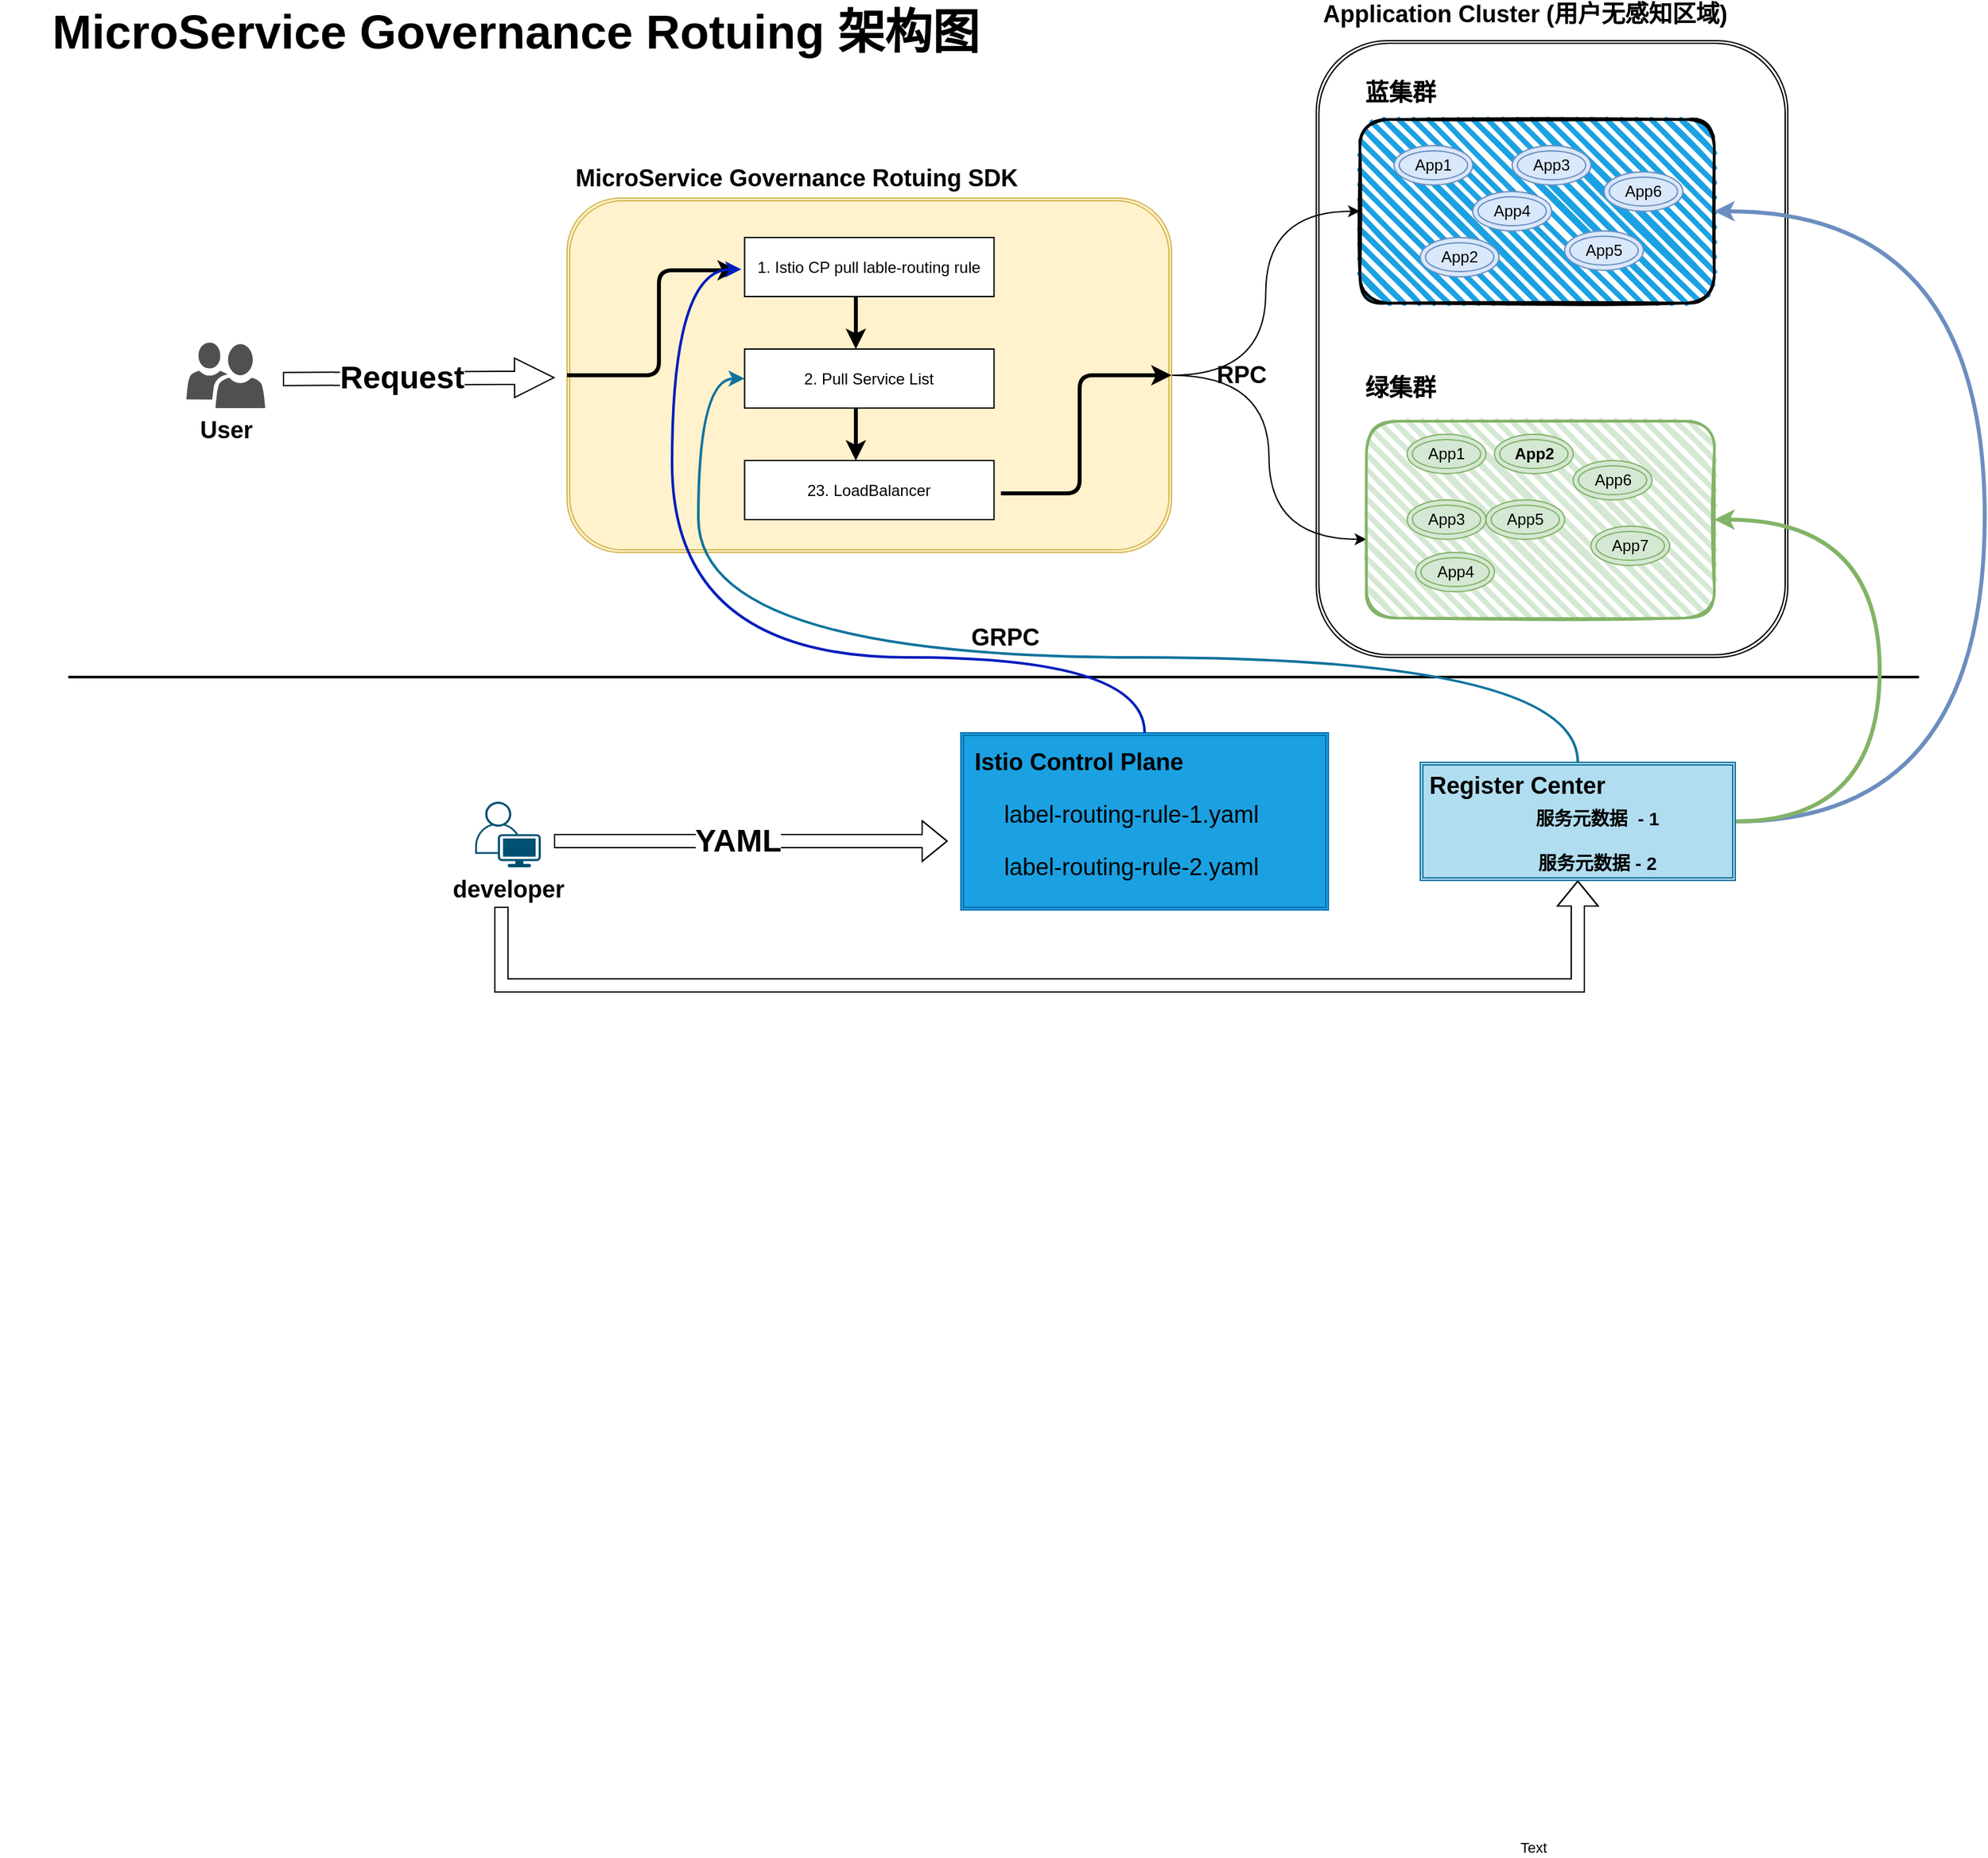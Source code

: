 <mxfile version="13.8.2" type="device"><diagram id="McwfzN62oOoHYAvzx8Jz" name="Page-1"><mxGraphModel dx="3671" dy="1496" grid="1" gridSize="3" guides="1" tooltips="1" connect="1" arrows="1" fold="1" page="1" pageScale="1" pageWidth="827" pageHeight="1169" math="0" shadow="0"><root><mxCell id="0"/><mxCell id="1" parent="0"/><mxCell id="h2ceSMv4njSmTYw_rnLs-58" value="" style="shape=ext;double=1;rounded=1;whiteSpace=wrap;html=1;" parent="1" vertex="1"><mxGeometry x="490.75" y="50" width="359.25" height="470" as="geometry"/></mxCell><mxCell id="h2ceSMv4njSmTYw_rnLs-1" value="" style="line;strokeWidth=2;html=1;" parent="1" vertex="1"><mxGeometry x="-460" y="530" width="1410" height="10" as="geometry"/></mxCell><mxCell id="h2ceSMv4njSmTYw_rnLs-25" style="edgeStyle=isometricEdgeStyle;shape=arrow;rounded=0;orthogonalLoop=1;jettySize=auto;html=1;entryX=-0.007;entryY=0.479;entryDx=0;entryDy=0;entryPerimeter=0;" parent="1" edge="1"><mxGeometry relative="1" as="geometry"><mxPoint x="-296.01" y="307.89" as="sourcePoint"/><mxPoint x="-90.0" y="306.8" as="targetPoint"/><Array as="points"><mxPoint x="-286.01" y="307.89"/></Array></mxGeometry></mxCell><mxCell id="h2ceSMv4njSmTYw_rnLs-26" value="&lt;font style=&quot;font-size: 24px&quot;&gt;&lt;b&gt;Request&lt;/b&gt;&lt;/font&gt;" style="edgeLabel;html=1;align=center;verticalAlign=middle;resizable=0;points=[];" parent="h2ceSMv4njSmTYw_rnLs-25" vertex="1" connectable="0"><mxGeometry x="-0.456" y="32" relative="1" as="geometry"><mxPoint x="17.71" as="offset"/></mxGeometry></mxCell><mxCell id="h2ceSMv4njSmTYw_rnLs-8" value="&lt;b&gt;&lt;font style=&quot;font-size: 18px&quot;&gt;User&lt;/font&gt;&lt;/b&gt;" style="pointerEvents=1;shadow=0;dashed=0;html=1;strokeColor=none;labelPosition=center;verticalLabelPosition=bottom;verticalAlign=top;align=center;fillColor=#505050;shape=mxgraph.mscae.intune.user_group" parent="1" vertex="1"><mxGeometry x="-370" y="280" width="60" height="50" as="geometry"/></mxCell><mxCell id="h2ceSMv4njSmTYw_rnLs-29" style="edgeStyle=orthogonalEdgeStyle;shape=flexArrow;rounded=0;orthogonalLoop=1;jettySize=auto;html=1;elbow=vertical;curved=1;" parent="1" edge="1"><mxGeometry relative="1" as="geometry"><mxPoint x="690" y="690" as="targetPoint"/><mxPoint x="-130" y="710" as="sourcePoint"/><Array as="points"><mxPoint x="-130" y="770"/><mxPoint x="690" y="770"/></Array></mxGeometry></mxCell><mxCell id="h2ceSMv4njSmTYw_rnLs-30" value="Text" style="edgeLabel;html=1;align=center;verticalAlign=middle;resizable=0;points=[];" parent="h2ceSMv4njSmTYw_rnLs-29" vertex="1" connectable="0"><mxGeometry x="0.763" y="-657" relative="1" as="geometry"><mxPoint as="offset"/></mxGeometry></mxCell><mxCell id="h2ceSMv4njSmTYw_rnLs-9" value="&lt;b&gt;&lt;font style=&quot;font-size: 18px&quot;&gt;developer&lt;/font&gt;&lt;/b&gt;" style="points=[[0.35,0,0],[0.98,0.51,0],[1,0.71,0],[0.67,1,0],[0,0.795,0],[0,0.65,0]];verticalLabelPosition=bottom;html=1;verticalAlign=top;aspect=fixed;align=center;pointerEvents=1;shape=mxgraph.cisco19.user;fillColor=#005073;strokeColor=none;" parent="1" vertex="1"><mxGeometry x="-150" y="630" width="50" height="50" as="geometry"/></mxCell><mxCell id="h2ceSMv4njSmTYw_rnLs-13" value="" style="edgeStyle=elbowEdgeStyle;elbow=horizontal;endArrow=classic;html=1;shape=flexArrow;" parent="1" edge="1"><mxGeometry width="50" height="50" relative="1" as="geometry"><mxPoint x="-90" y="660" as="sourcePoint"/><mxPoint x="210" y="660" as="targetPoint"/></mxGeometry></mxCell><mxCell id="h2ceSMv4njSmTYw_rnLs-14" value="&lt;font style=&quot;font-size: 24px&quot;&gt;&lt;b&gt;YAML&lt;/b&gt;&lt;/font&gt;" style="edgeLabel;html=1;align=center;verticalAlign=middle;resizable=0;points=[];" parent="h2ceSMv4njSmTYw_rnLs-13" vertex="1" connectable="0"><mxGeometry y="49" relative="1" as="geometry"><mxPoint x="-10" y="49" as="offset"/></mxGeometry></mxCell><mxCell id="h2ceSMv4njSmTYw_rnLs-15" value="" style="shape=ext;double=1;rounded=0;whiteSpace=wrap;html=1;fillColor=#1ba1e2;strokeColor=#006EAF;fontColor=#ffffff;" parent="1" vertex="1"><mxGeometry x="220" y="577.5" width="280" height="135" as="geometry"/></mxCell><mxCell id="h2ceSMv4njSmTYw_rnLs-17" value="&lt;font style=&quot;font-size: 18px&quot;&gt;&lt;b&gt;Istio Control Plane&lt;/b&gt;&lt;/font&gt;" style="text;html=1;strokeColor=none;fillColor=none;align=center;verticalAlign=middle;whiteSpace=wrap;rounded=0;" parent="1" vertex="1"><mxGeometry x="150" y="590" width="320" height="20" as="geometry"/></mxCell><mxCell id="h2ceSMv4njSmTYw_rnLs-18" value="&lt;font style=&quot;font-size: 18px&quot;&gt;label-routing-rule-1.yaml&lt;/font&gt;" style="text;html=1;strokeColor=none;fillColor=none;align=center;verticalAlign=middle;whiteSpace=wrap;rounded=0;" parent="1" vertex="1"><mxGeometry x="180" y="630" width="340" height="20" as="geometry"/></mxCell><mxCell id="h2ceSMv4njSmTYw_rnLs-19" value="&lt;font style=&quot;font-size: 18px&quot;&gt;label-routing-rule-2.yaml&lt;/font&gt;" style="text;html=1;strokeColor=none;fillColor=none;align=center;verticalAlign=middle;whiteSpace=wrap;rounded=0;" parent="1" vertex="1"><mxGeometry x="180" y="670" width="340" height="20" as="geometry"/></mxCell><mxCell id="h2ceSMv4njSmTYw_rnLs-39" style="edgeStyle=orthogonalEdgeStyle;curved=1;rounded=0;orthogonalLoop=1;jettySize=auto;html=1;entryX=0;entryY=0.5;entryDx=0;entryDy=0;exitX=1;exitY=0.5;exitDx=0;exitDy=0;" parent="1" source="h2ceSMv4njSmTYw_rnLs-21" target="h2ceSMv4njSmTYw_rnLs-27" edge="1"><mxGeometry relative="1" as="geometry"/></mxCell><mxCell id="h2ceSMv4njSmTYw_rnLs-40" style="edgeStyle=orthogonalEdgeStyle;curved=1;rounded=0;orthogonalLoop=1;jettySize=auto;html=1;exitX=1;exitY=0.5;exitDx=0;exitDy=0;entryX=0;entryY=0.6;entryDx=0;entryDy=0;entryPerimeter=0;" parent="1" source="h2ceSMv4njSmTYw_rnLs-21" target="h2ceSMv4njSmTYw_rnLs-28" edge="1"><mxGeometry relative="1" as="geometry"><mxPoint x="490" y="410" as="targetPoint"/></mxGeometry></mxCell><mxCell id="h2ceSMv4njSmTYw_rnLs-21" value="" style="shape=ext;double=1;rounded=1;whiteSpace=wrap;html=1;fillColor=#fff2cc;strokeColor=#d6b656;" parent="1" vertex="1"><mxGeometry x="-80" y="170" width="460.5" height="270" as="geometry"/></mxCell><mxCell id="h2ceSMv4njSmTYw_rnLs-22" value="&lt;font style=&quot;font-size: 18px&quot;&gt;&lt;b&gt;Application Cluster (用户无感知区域)&lt;/b&gt;&lt;/font&gt;" style="text;html=1;strokeColor=none;fillColor=none;align=center;verticalAlign=middle;whiteSpace=wrap;rounded=0;" parent="1" vertex="1"><mxGeometry x="465" y="20" width="370" height="20" as="geometry"/></mxCell><mxCell id="h2ceSMv4njSmTYw_rnLs-27" value="" style="rounded=1;whiteSpace=wrap;html=1;strokeWidth=2;fillWeight=4;hachureGap=8;hachureAngle=45;fillColor=#1ba1e2;sketch=1;" parent="1" vertex="1"><mxGeometry x="524" y="110" width="270" height="140" as="geometry"/></mxCell><mxCell id="h2ceSMv4njSmTYw_rnLs-28" value="" style="rounded=1;whiteSpace=wrap;html=1;strokeWidth=2;fillWeight=4;hachureGap=8;hachureAngle=45;fillColor=#d5e8d4;sketch=1;strokeColor=#82b366;" parent="1" vertex="1"><mxGeometry x="529" y="340" width="265" height="150" as="geometry"/></mxCell><mxCell id="h2ceSMv4njSmTYw_rnLs-68" style="edgeStyle=orthogonalEdgeStyle;curved=1;rounded=0;orthogonalLoop=1;jettySize=auto;html=1;exitX=1;exitY=0.5;exitDx=0;exitDy=0;fillColor=#dae8fc;strokeColor=#6c8ebf;strokeWidth=3;" parent="1" source="h2ceSMv4njSmTYw_rnLs-33" target="h2ceSMv4njSmTYw_rnLs-27" edge="1"><mxGeometry relative="1" as="geometry"><Array as="points"><mxPoint x="1000" y="645"/><mxPoint x="1000" y="180"/></Array></mxGeometry></mxCell><mxCell id="h2ceSMv4njSmTYw_rnLs-69" style="edgeStyle=orthogonalEdgeStyle;curved=1;rounded=0;orthogonalLoop=1;jettySize=auto;html=1;exitX=1;exitY=0.5;exitDx=0;exitDy=0;entryX=1;entryY=0.5;entryDx=0;entryDy=0;fillColor=#d5e8d4;strokeColor=#82b366;strokeWidth=3;" parent="1" source="h2ceSMv4njSmTYw_rnLs-33" target="h2ceSMv4njSmTYw_rnLs-28" edge="1"><mxGeometry relative="1" as="geometry"><Array as="points"><mxPoint x="920" y="645"/><mxPoint x="920" y="415"/></Array></mxGeometry></mxCell><mxCell id="vWLH4hvnEx5P-0Qvyqme-3" style="edgeStyle=orthogonalEdgeStyle;curved=1;rounded=0;orthogonalLoop=1;jettySize=auto;html=1;entryX=0;entryY=0.5;entryDx=0;entryDy=0;fillColor=#b1ddf0;strokeColor=#10739e;strokeWidth=2;" parent="1" source="h2ceSMv4njSmTYw_rnLs-33" target="h2ceSMv4njSmTYw_rnLs-65" edge="1"><mxGeometry relative="1" as="geometry"><mxPoint x="310" y="390" as="targetPoint"/><Array as="points"><mxPoint x="690" y="520"/><mxPoint x="20" y="520"/><mxPoint x="20" y="308"/></Array></mxGeometry></mxCell><mxCell id="h2ceSMv4njSmTYw_rnLs-33" value="" style="shape=ext;double=1;rounded=0;whiteSpace=wrap;html=1;fillColor=#b1ddf0;strokeColor=#10739e;" parent="1" vertex="1"><mxGeometry x="570" y="600" width="240" height="90" as="geometry"/></mxCell><mxCell id="h2ceSMv4njSmTYw_rnLs-36" value="&lt;font style=&quot;font-size: 14px&quot;&gt;&lt;b&gt;服务元数据&amp;nbsp; - 1&lt;br&gt;&lt;br&gt;服务元数据 - 2&lt;/b&gt;&lt;/font&gt;" style="text;html=1;strokeColor=none;fillColor=none;align=center;verticalAlign=middle;whiteSpace=wrap;rounded=0;" parent="1" vertex="1"><mxGeometry x="550" y="650" width="310" height="20" as="geometry"/></mxCell><mxCell id="h2ceSMv4njSmTYw_rnLs-37" value="&lt;font style=&quot;font-size: 18px&quot;&gt;&lt;b&gt;蓝集群&lt;/b&gt;&lt;/font&gt;" style="text;html=1;strokeColor=none;fillColor=none;align=center;verticalAlign=middle;whiteSpace=wrap;rounded=0;" parent="1" vertex="1"><mxGeometry x="500" y="80" width="110" height="20" as="geometry"/></mxCell><mxCell id="h2ceSMv4njSmTYw_rnLs-38" value="&lt;font style=&quot;font-size: 18px&quot;&gt;&lt;b&gt;绿集群&lt;/b&gt;&lt;/font&gt;" style="text;html=1;strokeColor=none;fillColor=none;align=center;verticalAlign=middle;whiteSpace=wrap;rounded=0;" parent="1" vertex="1"><mxGeometry x="500" y="305" width="110" height="20" as="geometry"/></mxCell><mxCell id="h2ceSMv4njSmTYw_rnLs-43" value="App1" style="ellipse;shape=doubleEllipse;whiteSpace=wrap;html=1;fillColor=#dae8fc;strokeColor=#6c8ebf;" parent="1" vertex="1"><mxGeometry x="550" y="130" width="60" height="30" as="geometry"/></mxCell><mxCell id="h2ceSMv4njSmTYw_rnLs-44" value="App6" style="ellipse;shape=doubleEllipse;whiteSpace=wrap;html=1;fillColor=#dae8fc;strokeColor=#6c8ebf;" parent="1" vertex="1"><mxGeometry x="710" y="150" width="60" height="30" as="geometry"/></mxCell><mxCell id="h2ceSMv4njSmTYw_rnLs-45" value="App5" style="ellipse;shape=doubleEllipse;whiteSpace=wrap;html=1;fillColor=#dae8fc;strokeColor=#6c8ebf;" parent="1" vertex="1"><mxGeometry x="680" y="195" width="60" height="30" as="geometry"/></mxCell><mxCell id="h2ceSMv4njSmTYw_rnLs-46" value="App2" style="ellipse;shape=doubleEllipse;whiteSpace=wrap;html=1;fillColor=#dae8fc;strokeColor=#6c8ebf;" parent="1" vertex="1"><mxGeometry x="570" y="200" width="60" height="30" as="geometry"/></mxCell><mxCell id="h2ceSMv4njSmTYw_rnLs-47" value="App3" style="ellipse;shape=doubleEllipse;whiteSpace=wrap;html=1;fillColor=#dae8fc;strokeColor=#6c8ebf;" parent="1" vertex="1"><mxGeometry x="640" y="130" width="60" height="30" as="geometry"/></mxCell><mxCell id="h2ceSMv4njSmTYw_rnLs-48" value="App4" style="ellipse;shape=doubleEllipse;whiteSpace=wrap;html=1;fillColor=#dae8fc;strokeColor=#6c8ebf;" parent="1" vertex="1"><mxGeometry x="610" y="165" width="60" height="30" as="geometry"/></mxCell><mxCell id="h2ceSMv4njSmTYw_rnLs-49" value="App1" style="ellipse;shape=doubleEllipse;whiteSpace=wrap;html=1;fillColor=#d5e8d4;strokeColor=#82b366;" parent="1" vertex="1"><mxGeometry x="560" y="350" width="60" height="30" as="geometry"/></mxCell><mxCell id="h2ceSMv4njSmTYw_rnLs-51" value="App4" style="ellipse;shape=doubleEllipse;whiteSpace=wrap;html=1;fillColor=#d5e8d4;strokeColor=#82b366;" parent="1" vertex="1"><mxGeometry x="566.5" y="440" width="60" height="30" as="geometry"/></mxCell><mxCell id="h2ceSMv4njSmTYw_rnLs-52" value="App3" style="ellipse;shape=doubleEllipse;whiteSpace=wrap;html=1;fillColor=#d5e8d4;strokeColor=#82b366;" parent="1" vertex="1"><mxGeometry x="560" y="400" width="60" height="30" as="geometry"/></mxCell><mxCell id="h2ceSMv4njSmTYw_rnLs-53" value="App7" style="ellipse;shape=doubleEllipse;whiteSpace=wrap;html=1;fillColor=#d5e8d4;strokeColor=#82b366;" parent="1" vertex="1"><mxGeometry x="700" y="420" width="60" height="30" as="geometry"/></mxCell><mxCell id="h2ceSMv4njSmTYw_rnLs-54" value="App6" style="ellipse;shape=doubleEllipse;whiteSpace=wrap;html=1;fillColor=#d5e8d4;strokeColor=#82b366;" parent="1" vertex="1"><mxGeometry x="686.5" y="370" width="60" height="30" as="geometry"/></mxCell><mxCell id="h2ceSMv4njSmTYw_rnLs-55" value="App2" style="ellipse;shape=doubleEllipse;whiteSpace=wrap;html=1;fillColor=#d5e8d4;strokeColor=#82b366;fontStyle=1" parent="1" vertex="1"><mxGeometry x="626.5" y="350" width="60" height="30" as="geometry"/></mxCell><mxCell id="h2ceSMv4njSmTYw_rnLs-56" value="App5" style="ellipse;shape=doubleEllipse;whiteSpace=wrap;html=1;fillColor=#d5e8d4;strokeColor=#82b366;" parent="1" vertex="1"><mxGeometry x="620" y="400" width="60" height="30" as="geometry"/></mxCell><mxCell id="h2ceSMv4njSmTYw_rnLs-57" value="&lt;font style=&quot;font-size: 18px&quot;&gt;&lt;b&gt;RPC&lt;/b&gt;&lt;/font&gt;" style="text;html=1;strokeColor=none;fillColor=none;align=center;verticalAlign=middle;whiteSpace=wrap;rounded=0;" parent="1" vertex="1"><mxGeometry x="413.5" y="295" width="40" height="20" as="geometry"/></mxCell><mxCell id="h2ceSMv4njSmTYw_rnLs-61" value="&lt;span style=&quot;font-size: 18px&quot;&gt;&lt;b&gt;MicroService Governance Rotuing SDK&lt;/b&gt;&lt;/span&gt;" style="text;html=1;strokeColor=none;fillColor=none;align=center;verticalAlign=middle;whiteSpace=wrap;rounded=0;" parent="1" vertex="1"><mxGeometry x="-90" y="145" width="370" height="20" as="geometry"/></mxCell><mxCell id="h2ceSMv4njSmTYw_rnLs-64" value="1. Istio CP pull lable-routing rule" style="rounded=0;whiteSpace=wrap;html=1;" parent="1" vertex="1"><mxGeometry x="55.25" y="200" width="190" height="45" as="geometry"/></mxCell><mxCell id="h2ceSMv4njSmTYw_rnLs-65" value="2. Pull Service List" style="rounded=0;whiteSpace=wrap;html=1;" parent="1" vertex="1"><mxGeometry x="55.25" y="285" width="190" height="45" as="geometry"/></mxCell><mxCell id="h2ceSMv4njSmTYw_rnLs-66" value="23. LoadBalancer" style="rounded=0;whiteSpace=wrap;html=1;" parent="1" vertex="1"><mxGeometry x="55.25" y="370" width="190" height="45" as="geometry"/></mxCell><mxCell id="h2ceSMv4njSmTYw_rnLs-74" value="" style="edgeStyle=elbowEdgeStyle;elbow=horizontal;endArrow=classic;html=1;strokeWidth=3;" parent="1" edge="1"><mxGeometry width="50" height="50" relative="1" as="geometry"><mxPoint x="-80" y="305" as="sourcePoint"/><mxPoint x="50" y="225" as="targetPoint"/><Array as="points"><mxPoint x="-10" y="285"/></Array></mxGeometry></mxCell><mxCell id="h2ceSMv4njSmTYw_rnLs-75" value="" style="elbow=horizontal;endArrow=classic;html=1;strokeWidth=3;" parent="1" edge="1"><mxGeometry width="50" height="50" relative="1" as="geometry"><mxPoint x="140" y="245" as="sourcePoint"/><mxPoint x="140" y="285" as="targetPoint"/></mxGeometry></mxCell><mxCell id="h2ceSMv4njSmTYw_rnLs-76" value="" style="elbow=horizontal;endArrow=classic;html=1;strokeWidth=3;" parent="1" edge="1"><mxGeometry width="50" height="50" relative="1" as="geometry"><mxPoint x="140" y="330" as="sourcePoint"/><mxPoint x="140" y="370" as="targetPoint"/></mxGeometry></mxCell><mxCell id="h2ceSMv4njSmTYw_rnLs-77" value="" style="edgeStyle=elbowEdgeStyle;elbow=horizontal;endArrow=classic;html=1;strokeWidth=3;" parent="1" edge="1"><mxGeometry width="50" height="50" relative="1" as="geometry"><mxPoint x="250.5" y="395" as="sourcePoint"/><mxPoint x="380.5" y="305" as="targetPoint"/><Array as="points"><mxPoint x="310.5" y="474.5"/></Array></mxGeometry></mxCell><mxCell id="vWLH4hvnEx5P-0Qvyqme-1" style="edgeStyle=orthogonalEdgeStyle;rounded=0;orthogonalLoop=1;jettySize=auto;html=1;exitX=0.5;exitY=0;exitDx=0;exitDy=0;curved=1;entryX=-0.013;entryY=0.538;entryDx=0;entryDy=0;entryPerimeter=0;fillColor=#0050ef;strokeColor=#001DBC;strokeWidth=2;" parent="1" source="h2ceSMv4njSmTYw_rnLs-15" target="h2ceSMv4njSmTYw_rnLs-64" edge="1"><mxGeometry relative="1" as="geometry"><Array as="points"><mxPoint x="360" y="520"/><mxPoint y="520"/><mxPoint y="224"/></Array></mxGeometry></mxCell><mxCell id="vWLH4hvnEx5P-0Qvyqme-5" value="&lt;font style=&quot;font-size: 18px&quot;&gt;&lt;b&gt;GRPC&lt;/b&gt;&lt;/font&gt;" style="text;html=1;strokeColor=none;fillColor=none;align=center;verticalAlign=middle;whiteSpace=wrap;rounded=0;" parent="1" vertex="1"><mxGeometry x="234" y="495" width="40" height="20" as="geometry"/></mxCell><mxCell id="LgkxVg1CT4MtbQtVUgt2-2" value="&lt;br&gt;&lt;br&gt;&lt;b style=&quot;font-family: &amp;#34;helvetica&amp;#34; ; font-size: 18px&quot;&gt;Register Center&lt;/b&gt;" style="text;html=1;strokeColor=none;fillColor=none;align=center;verticalAlign=middle;whiteSpace=wrap;rounded=0;" vertex="1" parent="1"><mxGeometry x="570" y="594" width="148" height="20" as="geometry"/></mxCell><mxCell id="LgkxVg1CT4MtbQtVUgt2-3" value="&lt;b&gt;&lt;font style=&quot;font-size: 36px&quot;&gt;MicroService Governance Rotuing 架构图&lt;/font&gt;&lt;/b&gt;" style="text;html=1;strokeColor=none;fillColor=none;align=center;verticalAlign=middle;whiteSpace=wrap;rounded=0;" vertex="1" parent="1"><mxGeometry x="-512" y="33" width="786" height="20" as="geometry"/></mxCell></root></mxGraphModel></diagram></mxfile>